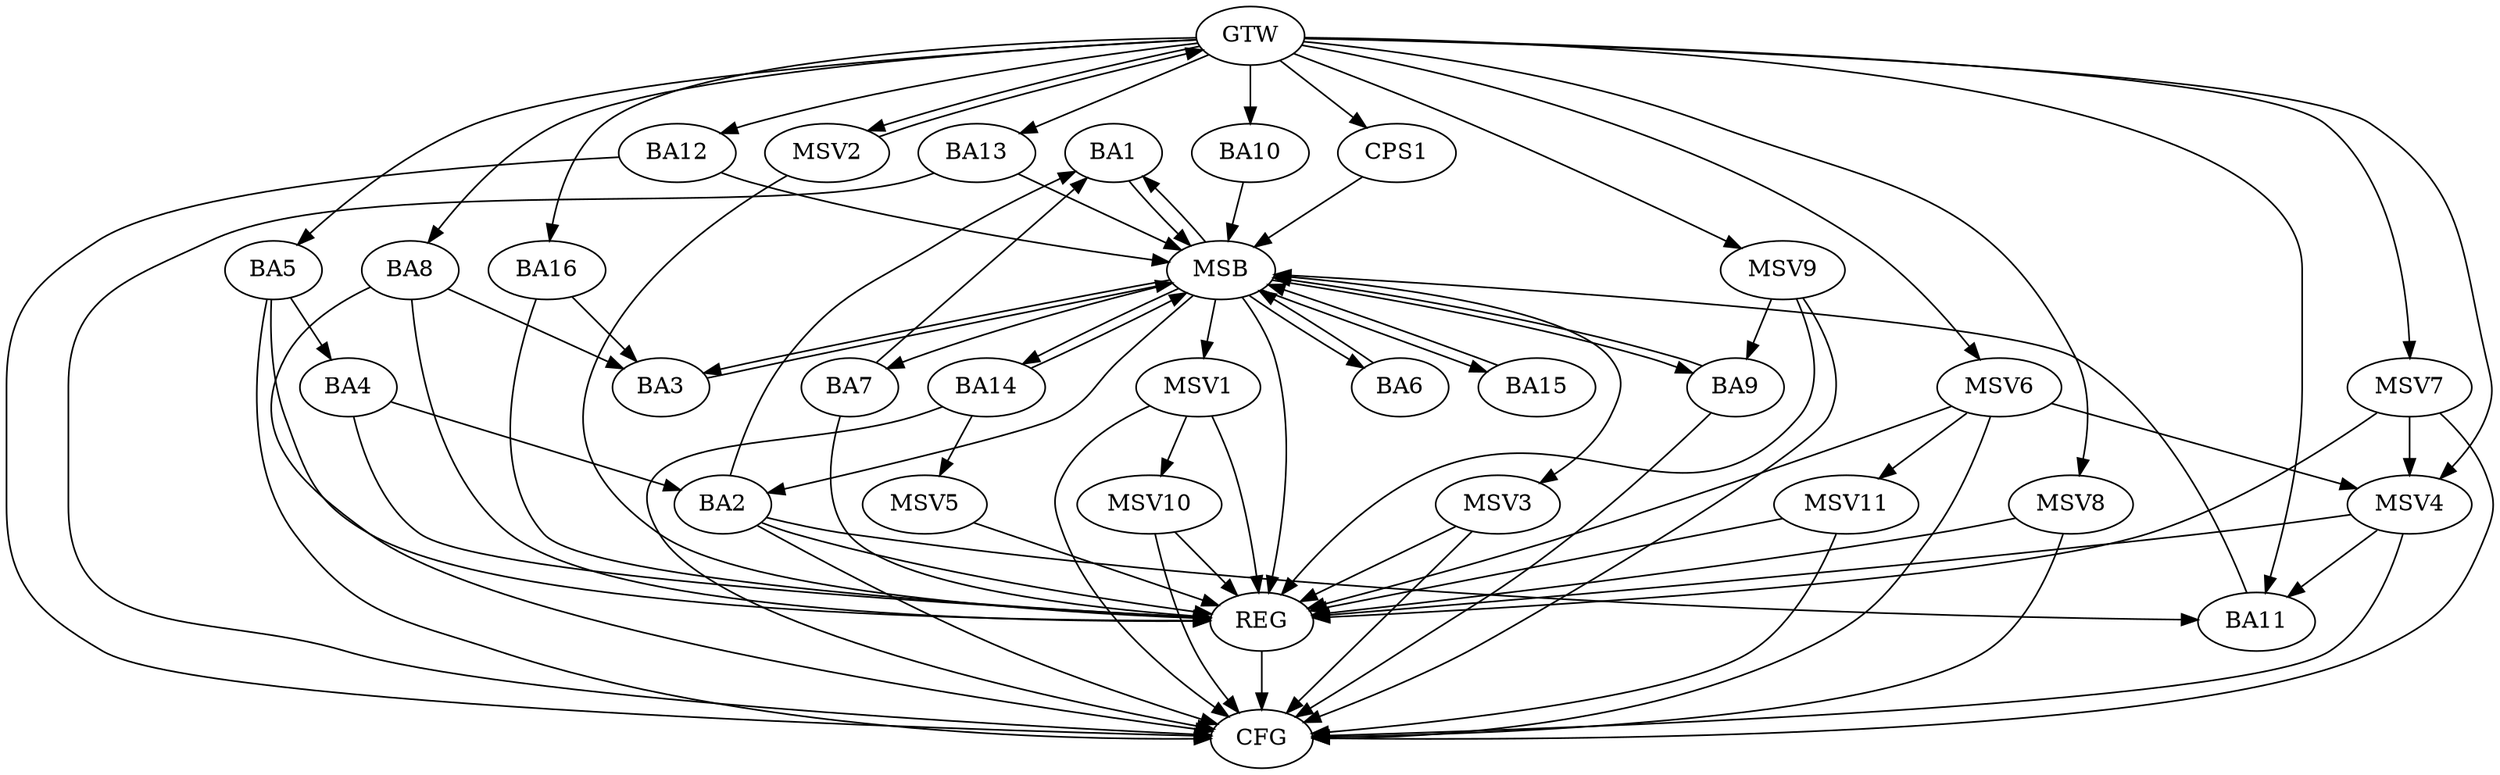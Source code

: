 strict digraph G {
  BA1 [ label="BA1" ];
  BA2 [ label="BA2" ];
  BA3 [ label="BA3" ];
  BA4 [ label="BA4" ];
  BA5 [ label="BA5" ];
  BA6 [ label="BA6" ];
  BA7 [ label="BA7" ];
  BA8 [ label="BA8" ];
  BA9 [ label="BA9" ];
  BA10 [ label="BA10" ];
  BA11 [ label="BA11" ];
  BA12 [ label="BA12" ];
  BA13 [ label="BA13" ];
  BA14 [ label="BA14" ];
  BA15 [ label="BA15" ];
  BA16 [ label="BA16" ];
  CPS1 [ label="CPS1" ];
  GTW [ label="GTW" ];
  REG [ label="REG" ];
  MSB [ label="MSB" ];
  CFG [ label="CFG" ];
  MSV1 [ label="MSV1" ];
  MSV2 [ label="MSV2" ];
  MSV3 [ label="MSV3" ];
  MSV4 [ label="MSV4" ];
  MSV5 [ label="MSV5" ];
  MSV6 [ label="MSV6" ];
  MSV7 [ label="MSV7" ];
  MSV8 [ label="MSV8" ];
  MSV9 [ label="MSV9" ];
  MSV10 [ label="MSV10" ];
  MSV11 [ label="MSV11" ];
  BA2 -> BA1;
  BA4 -> BA2;
  BA5 -> BA4;
  BA7 -> BA1;
  BA8 -> BA3;
  BA16 -> BA3;
  GTW -> BA5;
  GTW -> BA8;
  GTW -> BA10;
  GTW -> BA11;
  GTW -> BA12;
  GTW -> BA13;
  GTW -> BA16;
  GTW -> CPS1;
  BA2 -> REG;
  BA4 -> REG;
  BA5 -> REG;
  BA7 -> REG;
  BA8 -> REG;
  BA16 -> REG;
  BA1 -> MSB;
  MSB -> BA2;
  MSB -> REG;
  BA3 -> MSB;
  MSB -> BA1;
  BA6 -> MSB;
  MSB -> BA3;
  BA9 -> MSB;
  BA10 -> MSB;
  MSB -> BA7;
  BA11 -> MSB;
  MSB -> BA9;
  BA12 -> MSB;
  BA13 -> MSB;
  BA14 -> MSB;
  MSB -> BA6;
  BA15 -> MSB;
  CPS1 -> MSB;
  MSB -> BA15;
  MSB -> BA14;
  BA2 -> CFG;
  BA14 -> CFG;
  BA8 -> CFG;
  BA5 -> CFG;
  BA13 -> CFG;
  BA12 -> CFG;
  BA9 -> CFG;
  REG -> CFG;
  BA2 -> BA11;
  MSB -> MSV1;
  MSV1 -> REG;
  MSV1 -> CFG;
  MSV2 -> GTW;
  GTW -> MSV2;
  MSV2 -> REG;
  MSB -> MSV3;
  MSV3 -> REG;
  MSV3 -> CFG;
  MSV4 -> BA11;
  GTW -> MSV4;
  MSV4 -> REG;
  MSV4 -> CFG;
  BA14 -> MSV5;
  MSV5 -> REG;
  MSV6 -> MSV4;
  GTW -> MSV6;
  MSV6 -> REG;
  MSV6 -> CFG;
  MSV7 -> MSV4;
  GTW -> MSV7;
  MSV7 -> REG;
  MSV7 -> CFG;
  GTW -> MSV8;
  MSV8 -> REG;
  MSV8 -> CFG;
  MSV9 -> BA9;
  GTW -> MSV9;
  MSV9 -> REG;
  MSV9 -> CFG;
  MSV1 -> MSV10;
  MSV10 -> REG;
  MSV10 -> CFG;
  MSV6 -> MSV11;
  MSV11 -> REG;
  MSV11 -> CFG;
}
